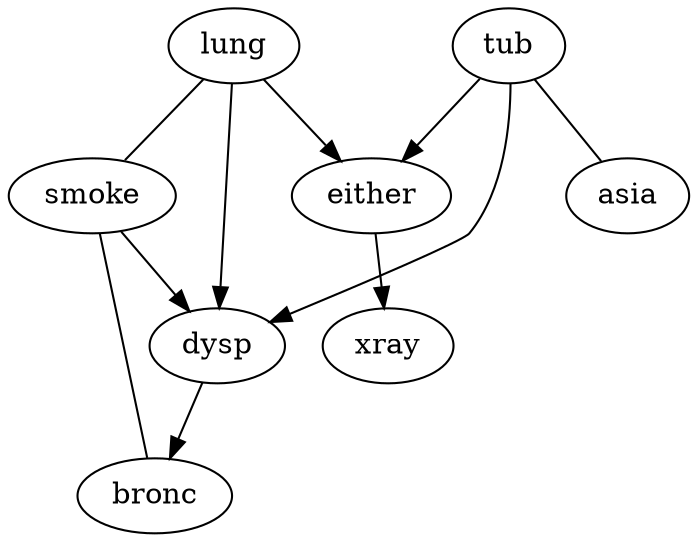 digraph G {
    "tub" -> "dysp";
    "tub" -> "either";
    "smoke" -> "dysp";
    "dysp" -> "bronc";
    "lung" -> "dysp";
    "either" -> "xray";
    "lung" -> "either";
    "tub" -> "asia" [dir = none];
    "lung" -> "smoke" [dir = none];
    "smoke" -> "bronc" [dir = none];
}
